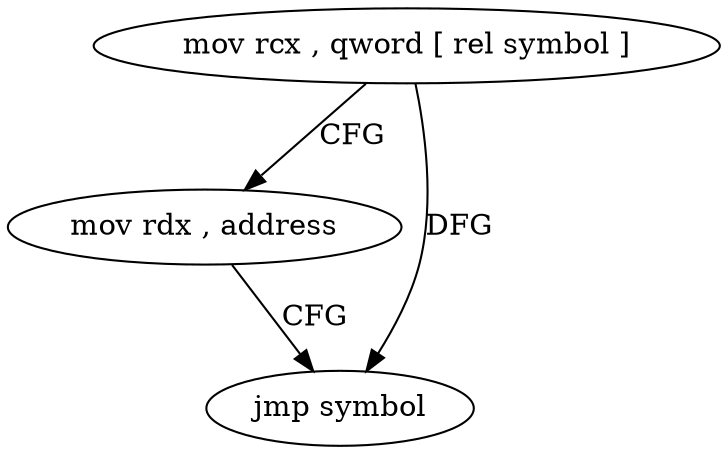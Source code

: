 digraph "func" {
"216928" [label = "mov rcx , qword [ rel symbol ]" ]
"216935" [label = "mov rdx , address" ]
"216942" [label = "jmp symbol" ]
"216928" -> "216935" [ label = "CFG" ]
"216928" -> "216942" [ label = "DFG" ]
"216935" -> "216942" [ label = "CFG" ]
}
